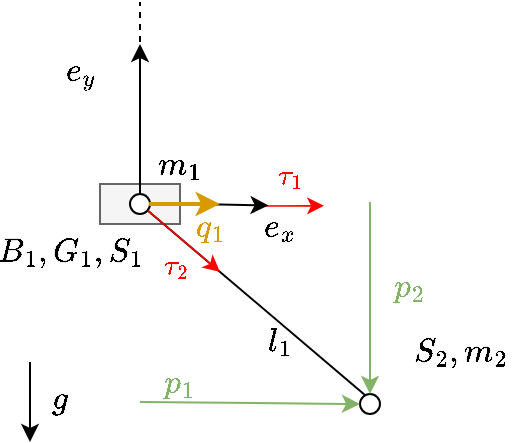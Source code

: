<mxfile version="19.0.3" type="device"><diagram id="B0kXoVWXYvZZ5K02NhJj" name="Seite-1"><mxGraphModel dx="441" dy="394" grid="1" gridSize="10" guides="1" tooltips="1" connect="1" arrows="1" fold="1" page="1" pageScale="1" pageWidth="280" pageHeight="250" math="1" shadow="0"><root><mxCell id="0"/><mxCell id="1" parent="0"/><mxCell id="SeDB7ye2LBsfCW3rR_2a-3" value="" style="endArrow=classic;html=1;rounded=0;strokeColor=#FF0000;strokeWidth=0.8;" edge="1" parent="1"><mxGeometry width="50" height="50" relative="1" as="geometry"><mxPoint x="142" y="117" as="sourcePoint"/><mxPoint x="172" y="116.92" as="targetPoint"/></mxGeometry></mxCell><mxCell id="dqo3ZLK7xl5bLJwuGvzG-1" value="" style="rounded=0;whiteSpace=wrap;html=1;fillColor=#f5f5f5;fontColor=#333333;strokeColor=#666666;" parent="1" vertex="1"><mxGeometry x="60" y="106" width="40" height="20" as="geometry"/></mxCell><mxCell id="4con_vX18qvvLc7WgpNs-2" value="" style="endArrow=classic;html=1;rounded=0;" parent="1" edge="1"><mxGeometry width="50" height="50" relative="1" as="geometry"><mxPoint x="80" y="116.75" as="sourcePoint"/><mxPoint x="80" y="36" as="targetPoint"/></mxGeometry></mxCell><mxCell id="4con_vX18qvvLc7WgpNs-3" value="" style="endArrow=classic;html=1;rounded=0;entryX=0.988;entryY=0.157;entryDx=0;entryDy=0;entryPerimeter=0;" parent="1" target="dqo3ZLK7xl5bLJwuGvzG-43" edge="1"><mxGeometry width="50" height="50" relative="1" as="geometry"><mxPoint x="80" y="116.25" as="sourcePoint"/><mxPoint x="160" y="116" as="targetPoint"/><Array as="points"><mxPoint x="120" y="116.25"/></Array></mxGeometry></mxCell><mxCell id="r-eX9R9k0o2uH4kR23co-5" value="$$e_x$$" style="text;html=1;strokeColor=none;fillColor=none;align=center;verticalAlign=middle;whiteSpace=wrap;rounded=0;fontSize=14;" parent="1" vertex="1"><mxGeometry x="130" y="112" width="40" height="30" as="geometry"/></mxCell><mxCell id="r-eX9R9k0o2uH4kR23co-6" value="$$e_y$$" style="text;html=1;strokeColor=none;fillColor=none;align=center;verticalAlign=middle;whiteSpace=wrap;rounded=0;fontSize=14;" parent="1" vertex="1"><mxGeometry x="20" y="35" width="60" height="30" as="geometry"/></mxCell><mxCell id="r-eX9R9k0o2uH4kR23co-13" value="$$g$$" style="text;html=1;strokeColor=none;fillColor=none;align=center;verticalAlign=middle;whiteSpace=wrap;rounded=0;fontSize=14;" parent="1" vertex="1"><mxGeometry x="10" y="198" width="60" height="30" as="geometry"/></mxCell><mxCell id="r-eX9R9k0o2uH4kR23co-14" value="" style="endArrow=classic;html=1;fontSize=14;curved=1;" parent="1" edge="1"><mxGeometry width="50" height="50" relative="1" as="geometry"><mxPoint x="25" y="195" as="sourcePoint"/><mxPoint x="25" y="235" as="targetPoint"/></mxGeometry></mxCell><mxCell id="dqo3ZLK7xl5bLJwuGvzG-3" value="" style="ellipse;whiteSpace=wrap;html=1;aspect=fixed;fontSize=14;" parent="1" vertex="1"><mxGeometry x="75" y="111" width="10" height="10" as="geometry"/></mxCell><mxCell id="dqo3ZLK7xl5bLJwuGvzG-6" value="" style="endArrow=none;html=1;rounded=0;fontSize=14;exitX=0.393;exitY=0.174;exitDx=0;exitDy=0;exitPerimeter=0;" parent="1" source="dqo3ZLK7xl5bLJwuGvzG-7" target="dqo3ZLK7xl5bLJwuGvzG-3" edge="1"><mxGeometry width="50" height="50" relative="1" as="geometry"><mxPoint x="169.807" y="224.152" as="sourcePoint"/><mxPoint x="150" y="166" as="targetPoint"/></mxGeometry></mxCell><mxCell id="dqo3ZLK7xl5bLJwuGvzG-7" value="" style="ellipse;whiteSpace=wrap;html=1;aspect=fixed;fontSize=14;" parent="1" vertex="1"><mxGeometry x="190" y="211" width="10" height="10" as="geometry"/></mxCell><mxCell id="dqo3ZLK7xl5bLJwuGvzG-15" value="$$S_2, m_2$$" style="text;html=1;strokeColor=none;fillColor=none;align=center;verticalAlign=middle;whiteSpace=wrap;rounded=0;fontSize=14;" parent="1" vertex="1"><mxGeometry x="210" y="175" width="60" height="30" as="geometry"/></mxCell><mxCell id="dqo3ZLK7xl5bLJwuGvzG-23" value="$$B_1, G_1,S_1&lt;br&gt;$$" style="text;html=1;strokeColor=none;fillColor=none;align=center;verticalAlign=middle;whiteSpace=wrap;rounded=0;fontSize=14;" parent="1" vertex="1"><mxGeometry x="15" y="125" width="60" height="30" as="geometry"/></mxCell><mxCell id="dqo3ZLK7xl5bLJwuGvzG-41" value="" style="endArrow=classic;html=1;rounded=0;fontColor=#82B366;strokeColor=#d79b00;fillColor=#ffe6cc;exitX=0.957;exitY=0.495;exitDx=0;exitDy=0;exitPerimeter=0;jumpSize=6;strokeWidth=2;" parent="1" source="dqo3ZLK7xl5bLJwuGvzG-3" edge="1"><mxGeometry width="50" height="50" relative="1" as="geometry"><mxPoint x="130" y="106" as="sourcePoint"/><mxPoint x="120" y="116" as="targetPoint"/></mxGeometry></mxCell><mxCell id="dqo3ZLK7xl5bLJwuGvzG-43" value="&lt;font color=&quot;#d79b00&quot;&gt;$$q_1$$&lt;/font&gt;" style="text;html=1;strokeColor=none;fillColor=none;align=center;verticalAlign=middle;whiteSpace=wrap;rounded=0;fontSize=14;strokeWidth=1;" parent="1" vertex="1"><mxGeometry x="85" y="112" width="60" height="30" as="geometry"/></mxCell><mxCell id="vOJt10l5CWhu6HjTarIg-1" value="$$m_1$$" style="text;html=1;strokeColor=none;fillColor=none;align=center;verticalAlign=middle;whiteSpace=wrap;rounded=0;fontSize=14;" parent="1" vertex="1"><mxGeometry x="70" y="81" width="60" height="30" as="geometry"/></mxCell><mxCell id="SITrDVR-Ap6z4co1geya-3" value="" style="endArrow=none;dashed=1;html=1;rounded=0;" parent="1" edge="1"><mxGeometry width="50" height="50" relative="1" as="geometry"><mxPoint x="80" y="35" as="sourcePoint"/><mxPoint x="80" y="15" as="targetPoint"/></mxGeometry></mxCell><mxCell id="4kKHG754xG9MvAtgnWCh-2" value="&lt;span style=&quot;font-size: 14px&quot;&gt;$$l_1 $$&lt;/span&gt;" style="text;html=1;align=center;verticalAlign=middle;resizable=0;points=[];autosize=1;strokeColor=none;fillColor=none;" parent="1" vertex="1"><mxGeometry x="115" y="175" width="70" height="20" as="geometry"/></mxCell><mxCell id="UZ60nNhhbGpI6EZmavWI-2" value="" style="endArrow=classic;html=1;rounded=0;fillColor=#d5e8d4;strokeColor=#82b366;entryX=0.5;entryY=0;entryDx=0;entryDy=0;" parent="1" target="dqo3ZLK7xl5bLJwuGvzG-7" edge="1"><mxGeometry width="50" height="50" relative="1" as="geometry"><mxPoint x="195" y="115" as="sourcePoint"/><mxPoint x="199.83" y="266" as="targetPoint"/></mxGeometry></mxCell><mxCell id="UZ60nNhhbGpI6EZmavWI-3" value="" style="endArrow=classic;html=1;rounded=0;fillColor=#d5e8d4;strokeColor=#82b366;entryX=0;entryY=0.5;entryDx=0;entryDy=0;" parent="1" target="dqo3ZLK7xl5bLJwuGvzG-7" edge="1"><mxGeometry width="50" height="50" relative="1" as="geometry"><mxPoint x="80" y="215" as="sourcePoint"/><mxPoint x="178" y="269" as="targetPoint"/></mxGeometry></mxCell><mxCell id="UZ60nNhhbGpI6EZmavWI-4" value="&lt;font color=&quot;#82b366&quot;&gt;$$p_2$$&lt;/font&gt;" style="text;html=1;strokeColor=none;fillColor=none;align=center;verticalAlign=middle;whiteSpace=wrap;rounded=0;fontSize=14;" parent="1" vertex="1"><mxGeometry x="185" y="142" width="60" height="30" as="geometry"/></mxCell><mxCell id="UZ60nNhhbGpI6EZmavWI-5" value="&lt;font color=&quot;#82b366&quot;&gt;$$p_1$$&lt;/font&gt;" style="text;html=1;strokeColor=none;fillColor=none;align=center;verticalAlign=middle;whiteSpace=wrap;rounded=0;fontSize=14;" parent="1" vertex="1"><mxGeometry x="70" y="190" width="60" height="30" as="geometry"/></mxCell><mxCell id="SeDB7ye2LBsfCW3rR_2a-4" value="" style="endArrow=classic;html=1;rounded=0;strokeColor=#FF0000;strokeWidth=0.8;exitX=0.898;exitY=0.832;exitDx=0;exitDy=0;exitPerimeter=0;" edge="1" parent="1" source="dqo3ZLK7xl5bLJwuGvzG-3"><mxGeometry width="50" height="50" relative="1" as="geometry"><mxPoint x="85" y="120" as="sourcePoint"/><mxPoint x="120" y="150" as="targetPoint"/></mxGeometry></mxCell><mxCell id="SeDB7ye2LBsfCW3rR_2a-5" value="&lt;font color=&quot;#ff0000&quot;&gt;$$\tau_1$$&lt;/font&gt;" style="text;html=1;align=center;verticalAlign=middle;resizable=0;points=[];autosize=1;strokeColor=none;fillColor=none;" vertex="1" parent="1"><mxGeometry x="115" y="92" width="80" height="20" as="geometry"/></mxCell><mxCell id="SeDB7ye2LBsfCW3rR_2a-6" value="&lt;span style=&quot;font-family: Helvetica; font-size: 12px; font-style: normal; font-variant-ligatures: normal; font-variant-caps: normal; font-weight: 400; letter-spacing: normal; orphans: 2; text-align: center; text-indent: 0px; text-transform: none; widows: 2; word-spacing: 0px; -webkit-text-stroke-width: 0px; background-color: rgb(248, 249, 250); text-decoration-thickness: initial; text-decoration-style: initial; text-decoration-color: initial; float: none; display: inline !important;&quot;&gt;$$\tau_2$$&lt;/span&gt;" style="text;whiteSpace=wrap;html=1;fontColor=#FF0000;" vertex="1" parent="1"><mxGeometry x="90" y="121" width="90" height="30" as="geometry"/></mxCell></root></mxGraphModel></diagram></mxfile>